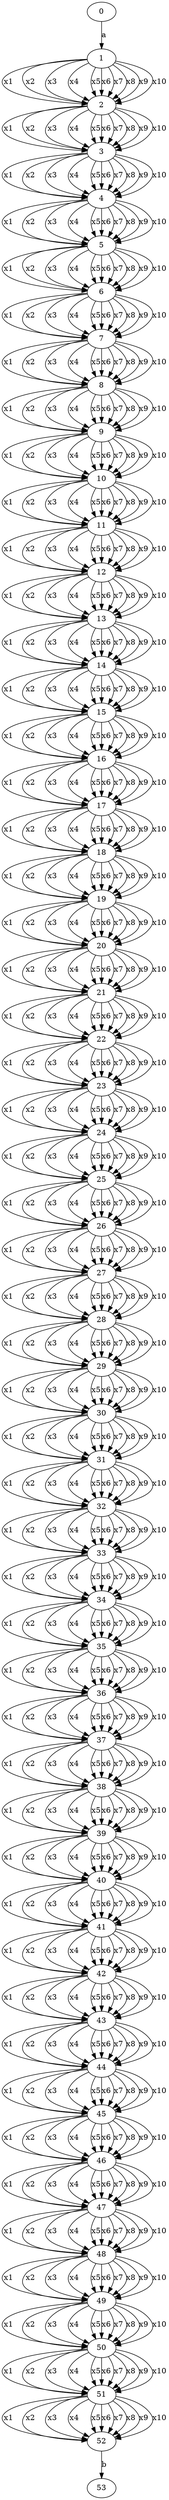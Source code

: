 digraph G {
0;1;2;3;4;5;6;7;8;9;10;11;12;13;14;15;16;17;18;19;20;21;22;23;24;25;26;27;28;29;30;31;32;33;34;35;36;37;38;39;40;41;42;43;44;45;46;47;48;49;50;51;52;53;
0 -> 1 [label="a"];
1 -> 2 [label="x1"];
1 -> 2 [label="x2"];
1 -> 2 [label="x3"];
1 -> 2 [label="x4"];
1 -> 2 [label="x5"];
1 -> 2 [label="x6"];
1 -> 2 [label="x7"];
1 -> 2 [label="x8"];
1 -> 2 [label="x9"];
1 -> 2 [label="x10"];
2 -> 3 [label="x1"];
2 -> 3 [label="x2"];
2 -> 3 [label="x3"];
2 -> 3 [label="x4"];
2 -> 3 [label="x5"];
2 -> 3 [label="x6"];
2 -> 3 [label="x7"];
2 -> 3 [label="x8"];
2 -> 3 [label="x9"];
2 -> 3 [label="x10"];
3 -> 4 [label="x1"];
3 -> 4 [label="x2"];
3 -> 4 [label="x3"];
3 -> 4 [label="x4"];
3 -> 4 [label="x5"];
3 -> 4 [label="x6"];
3 -> 4 [label="x7"];
3 -> 4 [label="x8"];
3 -> 4 [label="x9"];
3 -> 4 [label="x10"];
4 -> 5 [label="x1"];
4 -> 5 [label="x2"];
4 -> 5 [label="x3"];
4 -> 5 [label="x4"];
4 -> 5 [label="x5"];
4 -> 5 [label="x6"];
4 -> 5 [label="x7"];
4 -> 5 [label="x8"];
4 -> 5 [label="x9"];
4 -> 5 [label="x10"];
5 -> 6 [label="x1"];
5 -> 6 [label="x2"];
5 -> 6 [label="x3"];
5 -> 6 [label="x4"];
5 -> 6 [label="x5"];
5 -> 6 [label="x6"];
5 -> 6 [label="x7"];
5 -> 6 [label="x8"];
5 -> 6 [label="x9"];
5 -> 6 [label="x10"];
6 -> 7 [label="x1"];
6 -> 7 [label="x2"];
6 -> 7 [label="x3"];
6 -> 7 [label="x4"];
6 -> 7 [label="x5"];
6 -> 7 [label="x6"];
6 -> 7 [label="x7"];
6 -> 7 [label="x8"];
6 -> 7 [label="x9"];
6 -> 7 [label="x10"];
7 -> 8 [label="x1"];
7 -> 8 [label="x2"];
7 -> 8 [label="x3"];
7 -> 8 [label="x4"];
7 -> 8 [label="x5"];
7 -> 8 [label="x6"];
7 -> 8 [label="x7"];
7 -> 8 [label="x8"];
7 -> 8 [label="x9"];
7 -> 8 [label="x10"];
8 -> 9 [label="x1"];
8 -> 9 [label="x2"];
8 -> 9 [label="x3"];
8 -> 9 [label="x4"];
8 -> 9 [label="x5"];
8 -> 9 [label="x6"];
8 -> 9 [label="x7"];
8 -> 9 [label="x8"];
8 -> 9 [label="x9"];
8 -> 9 [label="x10"];
9 -> 10 [label="x1"];
9 -> 10 [label="x2"];
9 -> 10 [label="x3"];
9 -> 10 [label="x4"];
9 -> 10 [label="x5"];
9 -> 10 [label="x6"];
9 -> 10 [label="x7"];
9 -> 10 [label="x8"];
9 -> 10 [label="x9"];
9 -> 10 [label="x10"];
10 -> 11 [label="x1"];
10 -> 11 [label="x2"];
10 -> 11 [label="x3"];
10 -> 11 [label="x4"];
10 -> 11 [label="x5"];
10 -> 11 [label="x6"];
10 -> 11 [label="x7"];
10 -> 11 [label="x8"];
10 -> 11 [label="x9"];
10 -> 11 [label="x10"];
11 -> 12 [label="x1"];
11 -> 12 [label="x2"];
11 -> 12 [label="x3"];
11 -> 12 [label="x4"];
11 -> 12 [label="x5"];
11 -> 12 [label="x6"];
11 -> 12 [label="x7"];
11 -> 12 [label="x8"];
11 -> 12 [label="x9"];
11 -> 12 [label="x10"];
12 -> 13 [label="x1"];
12 -> 13 [label="x2"];
12 -> 13 [label="x3"];
12 -> 13 [label="x4"];
12 -> 13 [label="x5"];
12 -> 13 [label="x6"];
12 -> 13 [label="x7"];
12 -> 13 [label="x8"];
12 -> 13 [label="x9"];
12 -> 13 [label="x10"];
13 -> 14 [label="x1"];
13 -> 14 [label="x2"];
13 -> 14 [label="x3"];
13 -> 14 [label="x4"];
13 -> 14 [label="x5"];
13 -> 14 [label="x6"];
13 -> 14 [label="x7"];
13 -> 14 [label="x8"];
13 -> 14 [label="x9"];
13 -> 14 [label="x10"];
14 -> 15 [label="x1"];
14 -> 15 [label="x2"];
14 -> 15 [label="x3"];
14 -> 15 [label="x4"];
14 -> 15 [label="x5"];
14 -> 15 [label="x6"];
14 -> 15 [label="x7"];
14 -> 15 [label="x8"];
14 -> 15 [label="x9"];
14 -> 15 [label="x10"];
15 -> 16 [label="x1"];
15 -> 16 [label="x2"];
15 -> 16 [label="x3"];
15 -> 16 [label="x4"];
15 -> 16 [label="x5"];
15 -> 16 [label="x6"];
15 -> 16 [label="x7"];
15 -> 16 [label="x8"];
15 -> 16 [label="x9"];
15 -> 16 [label="x10"];
16 -> 17 [label="x1"];
16 -> 17 [label="x2"];
16 -> 17 [label="x3"];
16 -> 17 [label="x4"];
16 -> 17 [label="x5"];
16 -> 17 [label="x6"];
16 -> 17 [label="x7"];
16 -> 17 [label="x8"];
16 -> 17 [label="x9"];
16 -> 17 [label="x10"];
17 -> 18 [label="x1"];
17 -> 18 [label="x2"];
17 -> 18 [label="x3"];
17 -> 18 [label="x4"];
17 -> 18 [label="x5"];
17 -> 18 [label="x6"];
17 -> 18 [label="x7"];
17 -> 18 [label="x8"];
17 -> 18 [label="x9"];
17 -> 18 [label="x10"];
18 -> 19 [label="x1"];
18 -> 19 [label="x2"];
18 -> 19 [label="x3"];
18 -> 19 [label="x4"];
18 -> 19 [label="x5"];
18 -> 19 [label="x6"];
18 -> 19 [label="x7"];
18 -> 19 [label="x8"];
18 -> 19 [label="x9"];
18 -> 19 [label="x10"];
19 -> 20 [label="x1"];
19 -> 20 [label="x2"];
19 -> 20 [label="x3"];
19 -> 20 [label="x4"];
19 -> 20 [label="x5"];
19 -> 20 [label="x6"];
19 -> 20 [label="x7"];
19 -> 20 [label="x8"];
19 -> 20 [label="x9"];
19 -> 20 [label="x10"];
20 -> 21 [label="x1"];
20 -> 21 [label="x2"];
20 -> 21 [label="x3"];
20 -> 21 [label="x4"];
20 -> 21 [label="x5"];
20 -> 21 [label="x6"];
20 -> 21 [label="x7"];
20 -> 21 [label="x8"];
20 -> 21 [label="x9"];
20 -> 21 [label="x10"];
21 -> 22 [label="x1"];
21 -> 22 [label="x2"];
21 -> 22 [label="x3"];
21 -> 22 [label="x4"];
21 -> 22 [label="x5"];
21 -> 22 [label="x6"];
21 -> 22 [label="x7"];
21 -> 22 [label="x8"];
21 -> 22 [label="x9"];
21 -> 22 [label="x10"];
22 -> 23 [label="x1"];
22 -> 23 [label="x2"];
22 -> 23 [label="x3"];
22 -> 23 [label="x4"];
22 -> 23 [label="x5"];
22 -> 23 [label="x6"];
22 -> 23 [label="x7"];
22 -> 23 [label="x8"];
22 -> 23 [label="x9"];
22 -> 23 [label="x10"];
23 -> 24 [label="x1"];
23 -> 24 [label="x2"];
23 -> 24 [label="x3"];
23 -> 24 [label="x4"];
23 -> 24 [label="x5"];
23 -> 24 [label="x6"];
23 -> 24 [label="x7"];
23 -> 24 [label="x8"];
23 -> 24 [label="x9"];
23 -> 24 [label="x10"];
24 -> 25 [label="x1"];
24 -> 25 [label="x2"];
24 -> 25 [label="x3"];
24 -> 25 [label="x4"];
24 -> 25 [label="x5"];
24 -> 25 [label="x6"];
24 -> 25 [label="x7"];
24 -> 25 [label="x8"];
24 -> 25 [label="x9"];
24 -> 25 [label="x10"];
25 -> 26 [label="x1"];
25 -> 26 [label="x2"];
25 -> 26 [label="x3"];
25 -> 26 [label="x4"];
25 -> 26 [label="x5"];
25 -> 26 [label="x6"];
25 -> 26 [label="x7"];
25 -> 26 [label="x8"];
25 -> 26 [label="x9"];
25 -> 26 [label="x10"];
26 -> 27 [label="x1"];
26 -> 27 [label="x2"];
26 -> 27 [label="x3"];
26 -> 27 [label="x4"];
26 -> 27 [label="x5"];
26 -> 27 [label="x6"];
26 -> 27 [label="x7"];
26 -> 27 [label="x8"];
26 -> 27 [label="x9"];
26 -> 27 [label="x10"];
27 -> 28 [label="x1"];
27 -> 28 [label="x2"];
27 -> 28 [label="x3"];
27 -> 28 [label="x4"];
27 -> 28 [label="x5"];
27 -> 28 [label="x6"];
27 -> 28 [label="x7"];
27 -> 28 [label="x8"];
27 -> 28 [label="x9"];
27 -> 28 [label="x10"];
28 -> 29 [label="x1"];
28 -> 29 [label="x2"];
28 -> 29 [label="x3"];
28 -> 29 [label="x4"];
28 -> 29 [label="x5"];
28 -> 29 [label="x6"];
28 -> 29 [label="x7"];
28 -> 29 [label="x8"];
28 -> 29 [label="x9"];
28 -> 29 [label="x10"];
29 -> 30 [label="x1"];
29 -> 30 [label="x2"];
29 -> 30 [label="x3"];
29 -> 30 [label="x4"];
29 -> 30 [label="x5"];
29 -> 30 [label="x6"];
29 -> 30 [label="x7"];
29 -> 30 [label="x8"];
29 -> 30 [label="x9"];
29 -> 30 [label="x10"];
30 -> 31 [label="x1"];
30 -> 31 [label="x2"];
30 -> 31 [label="x3"];
30 -> 31 [label="x4"];
30 -> 31 [label="x5"];
30 -> 31 [label="x6"];
30 -> 31 [label="x7"];
30 -> 31 [label="x8"];
30 -> 31 [label="x9"];
30 -> 31 [label="x10"];
31 -> 32 [label="x1"];
31 -> 32 [label="x2"];
31 -> 32 [label="x3"];
31 -> 32 [label="x4"];
31 -> 32 [label="x5"];
31 -> 32 [label="x6"];
31 -> 32 [label="x7"];
31 -> 32 [label="x8"];
31 -> 32 [label="x9"];
31 -> 32 [label="x10"];
32 -> 33 [label="x1"];
32 -> 33 [label="x2"];
32 -> 33 [label="x3"];
32 -> 33 [label="x4"];
32 -> 33 [label="x5"];
32 -> 33 [label="x6"];
32 -> 33 [label="x7"];
32 -> 33 [label="x8"];
32 -> 33 [label="x9"];
32 -> 33 [label="x10"];
33 -> 34 [label="x1"];
33 -> 34 [label="x2"];
33 -> 34 [label="x3"];
33 -> 34 [label="x4"];
33 -> 34 [label="x5"];
33 -> 34 [label="x6"];
33 -> 34 [label="x7"];
33 -> 34 [label="x8"];
33 -> 34 [label="x9"];
33 -> 34 [label="x10"];
34 -> 35 [label="x1"];
34 -> 35 [label="x2"];
34 -> 35 [label="x3"];
34 -> 35 [label="x4"];
34 -> 35 [label="x5"];
34 -> 35 [label="x6"];
34 -> 35 [label="x7"];
34 -> 35 [label="x8"];
34 -> 35 [label="x9"];
34 -> 35 [label="x10"];
35 -> 36 [label="x1"];
35 -> 36 [label="x2"];
35 -> 36 [label="x3"];
35 -> 36 [label="x4"];
35 -> 36 [label="x5"];
35 -> 36 [label="x6"];
35 -> 36 [label="x7"];
35 -> 36 [label="x8"];
35 -> 36 [label="x9"];
35 -> 36 [label="x10"];
36 -> 37 [label="x1"];
36 -> 37 [label="x2"];
36 -> 37 [label="x3"];
36 -> 37 [label="x4"];
36 -> 37 [label="x5"];
36 -> 37 [label="x6"];
36 -> 37 [label="x7"];
36 -> 37 [label="x8"];
36 -> 37 [label="x9"];
36 -> 37 [label="x10"];
37 -> 38 [label="x1"];
37 -> 38 [label="x2"];
37 -> 38 [label="x3"];
37 -> 38 [label="x4"];
37 -> 38 [label="x5"];
37 -> 38 [label="x6"];
37 -> 38 [label="x7"];
37 -> 38 [label="x8"];
37 -> 38 [label="x9"];
37 -> 38 [label="x10"];
38 -> 39 [label="x1"];
38 -> 39 [label="x2"];
38 -> 39 [label="x3"];
38 -> 39 [label="x4"];
38 -> 39 [label="x5"];
38 -> 39 [label="x6"];
38 -> 39 [label="x7"];
38 -> 39 [label="x8"];
38 -> 39 [label="x9"];
38 -> 39 [label="x10"];
39 -> 40 [label="x1"];
39 -> 40 [label="x2"];
39 -> 40 [label="x3"];
39 -> 40 [label="x4"];
39 -> 40 [label="x5"];
39 -> 40 [label="x6"];
39 -> 40 [label="x7"];
39 -> 40 [label="x8"];
39 -> 40 [label="x9"];
39 -> 40 [label="x10"];
40 -> 41 [label="x1"];
40 -> 41 [label="x2"];
40 -> 41 [label="x3"];
40 -> 41 [label="x4"];
40 -> 41 [label="x5"];
40 -> 41 [label="x6"];
40 -> 41 [label="x7"];
40 -> 41 [label="x8"];
40 -> 41 [label="x9"];
40 -> 41 [label="x10"];
41 -> 42 [label="x1"];
41 -> 42 [label="x2"];
41 -> 42 [label="x3"];
41 -> 42 [label="x4"];
41 -> 42 [label="x5"];
41 -> 42 [label="x6"];
41 -> 42 [label="x7"];
41 -> 42 [label="x8"];
41 -> 42 [label="x9"];
41 -> 42 [label="x10"];
42 -> 43 [label="x1"];
42 -> 43 [label="x2"];
42 -> 43 [label="x3"];
42 -> 43 [label="x4"];
42 -> 43 [label="x5"];
42 -> 43 [label="x6"];
42 -> 43 [label="x7"];
42 -> 43 [label="x8"];
42 -> 43 [label="x9"];
42 -> 43 [label="x10"];
43 -> 44 [label="x1"];
43 -> 44 [label="x2"];
43 -> 44 [label="x3"];
43 -> 44 [label="x4"];
43 -> 44 [label="x5"];
43 -> 44 [label="x6"];
43 -> 44 [label="x7"];
43 -> 44 [label="x8"];
43 -> 44 [label="x9"];
43 -> 44 [label="x10"];
44 -> 45 [label="x1"];
44 -> 45 [label="x2"];
44 -> 45 [label="x3"];
44 -> 45 [label="x4"];
44 -> 45 [label="x5"];
44 -> 45 [label="x6"];
44 -> 45 [label="x7"];
44 -> 45 [label="x8"];
44 -> 45 [label="x9"];
44 -> 45 [label="x10"];
45 -> 46 [label="x1"];
45 -> 46 [label="x2"];
45 -> 46 [label="x3"];
45 -> 46 [label="x4"];
45 -> 46 [label="x5"];
45 -> 46 [label="x6"];
45 -> 46 [label="x7"];
45 -> 46 [label="x8"];
45 -> 46 [label="x9"];
45 -> 46 [label="x10"];
46 -> 47 [label="x1"];
46 -> 47 [label="x2"];
46 -> 47 [label="x3"];
46 -> 47 [label="x4"];
46 -> 47 [label="x5"];
46 -> 47 [label="x6"];
46 -> 47 [label="x7"];
46 -> 47 [label="x8"];
46 -> 47 [label="x9"];
46 -> 47 [label="x10"];
47 -> 48 [label="x1"];
47 -> 48 [label="x2"];
47 -> 48 [label="x3"];
47 -> 48 [label="x4"];
47 -> 48 [label="x5"];
47 -> 48 [label="x6"];
47 -> 48 [label="x7"];
47 -> 48 [label="x8"];
47 -> 48 [label="x9"];
47 -> 48 [label="x10"];
48 -> 49 [label="x1"];
48 -> 49 [label="x2"];
48 -> 49 [label="x3"];
48 -> 49 [label="x4"];
48 -> 49 [label="x5"];
48 -> 49 [label="x6"];
48 -> 49 [label="x7"];
48 -> 49 [label="x8"];
48 -> 49 [label="x9"];
48 -> 49 [label="x10"];
49 -> 50 [label="x1"];
49 -> 50 [label="x2"];
49 -> 50 [label="x3"];
49 -> 50 [label="x4"];
49 -> 50 [label="x5"];
49 -> 50 [label="x6"];
49 -> 50 [label="x7"];
49 -> 50 [label="x8"];
49 -> 50 [label="x9"];
49 -> 50 [label="x10"];
50 -> 51 [label="x1"];
50 -> 51 [label="x2"];
50 -> 51 [label="x3"];
50 -> 51 [label="x4"];
50 -> 51 [label="x5"];
50 -> 51 [label="x6"];
50 -> 51 [label="x7"];
50 -> 51 [label="x8"];
50 -> 51 [label="x9"];
50 -> 51 [label="x10"];
51 -> 52 [label="x1"];
51 -> 52 [label="x2"];
51 -> 52 [label="x3"];
51 -> 52 [label="x4"];
51 -> 52 [label="x5"];
51 -> 52 [label="x6"];
51 -> 52 [label="x7"];
51 -> 52 [label="x8"];
51 -> 52 [label="x9"];
51 -> 52 [label="x10"];
52 -> 53 [label="b"];
}